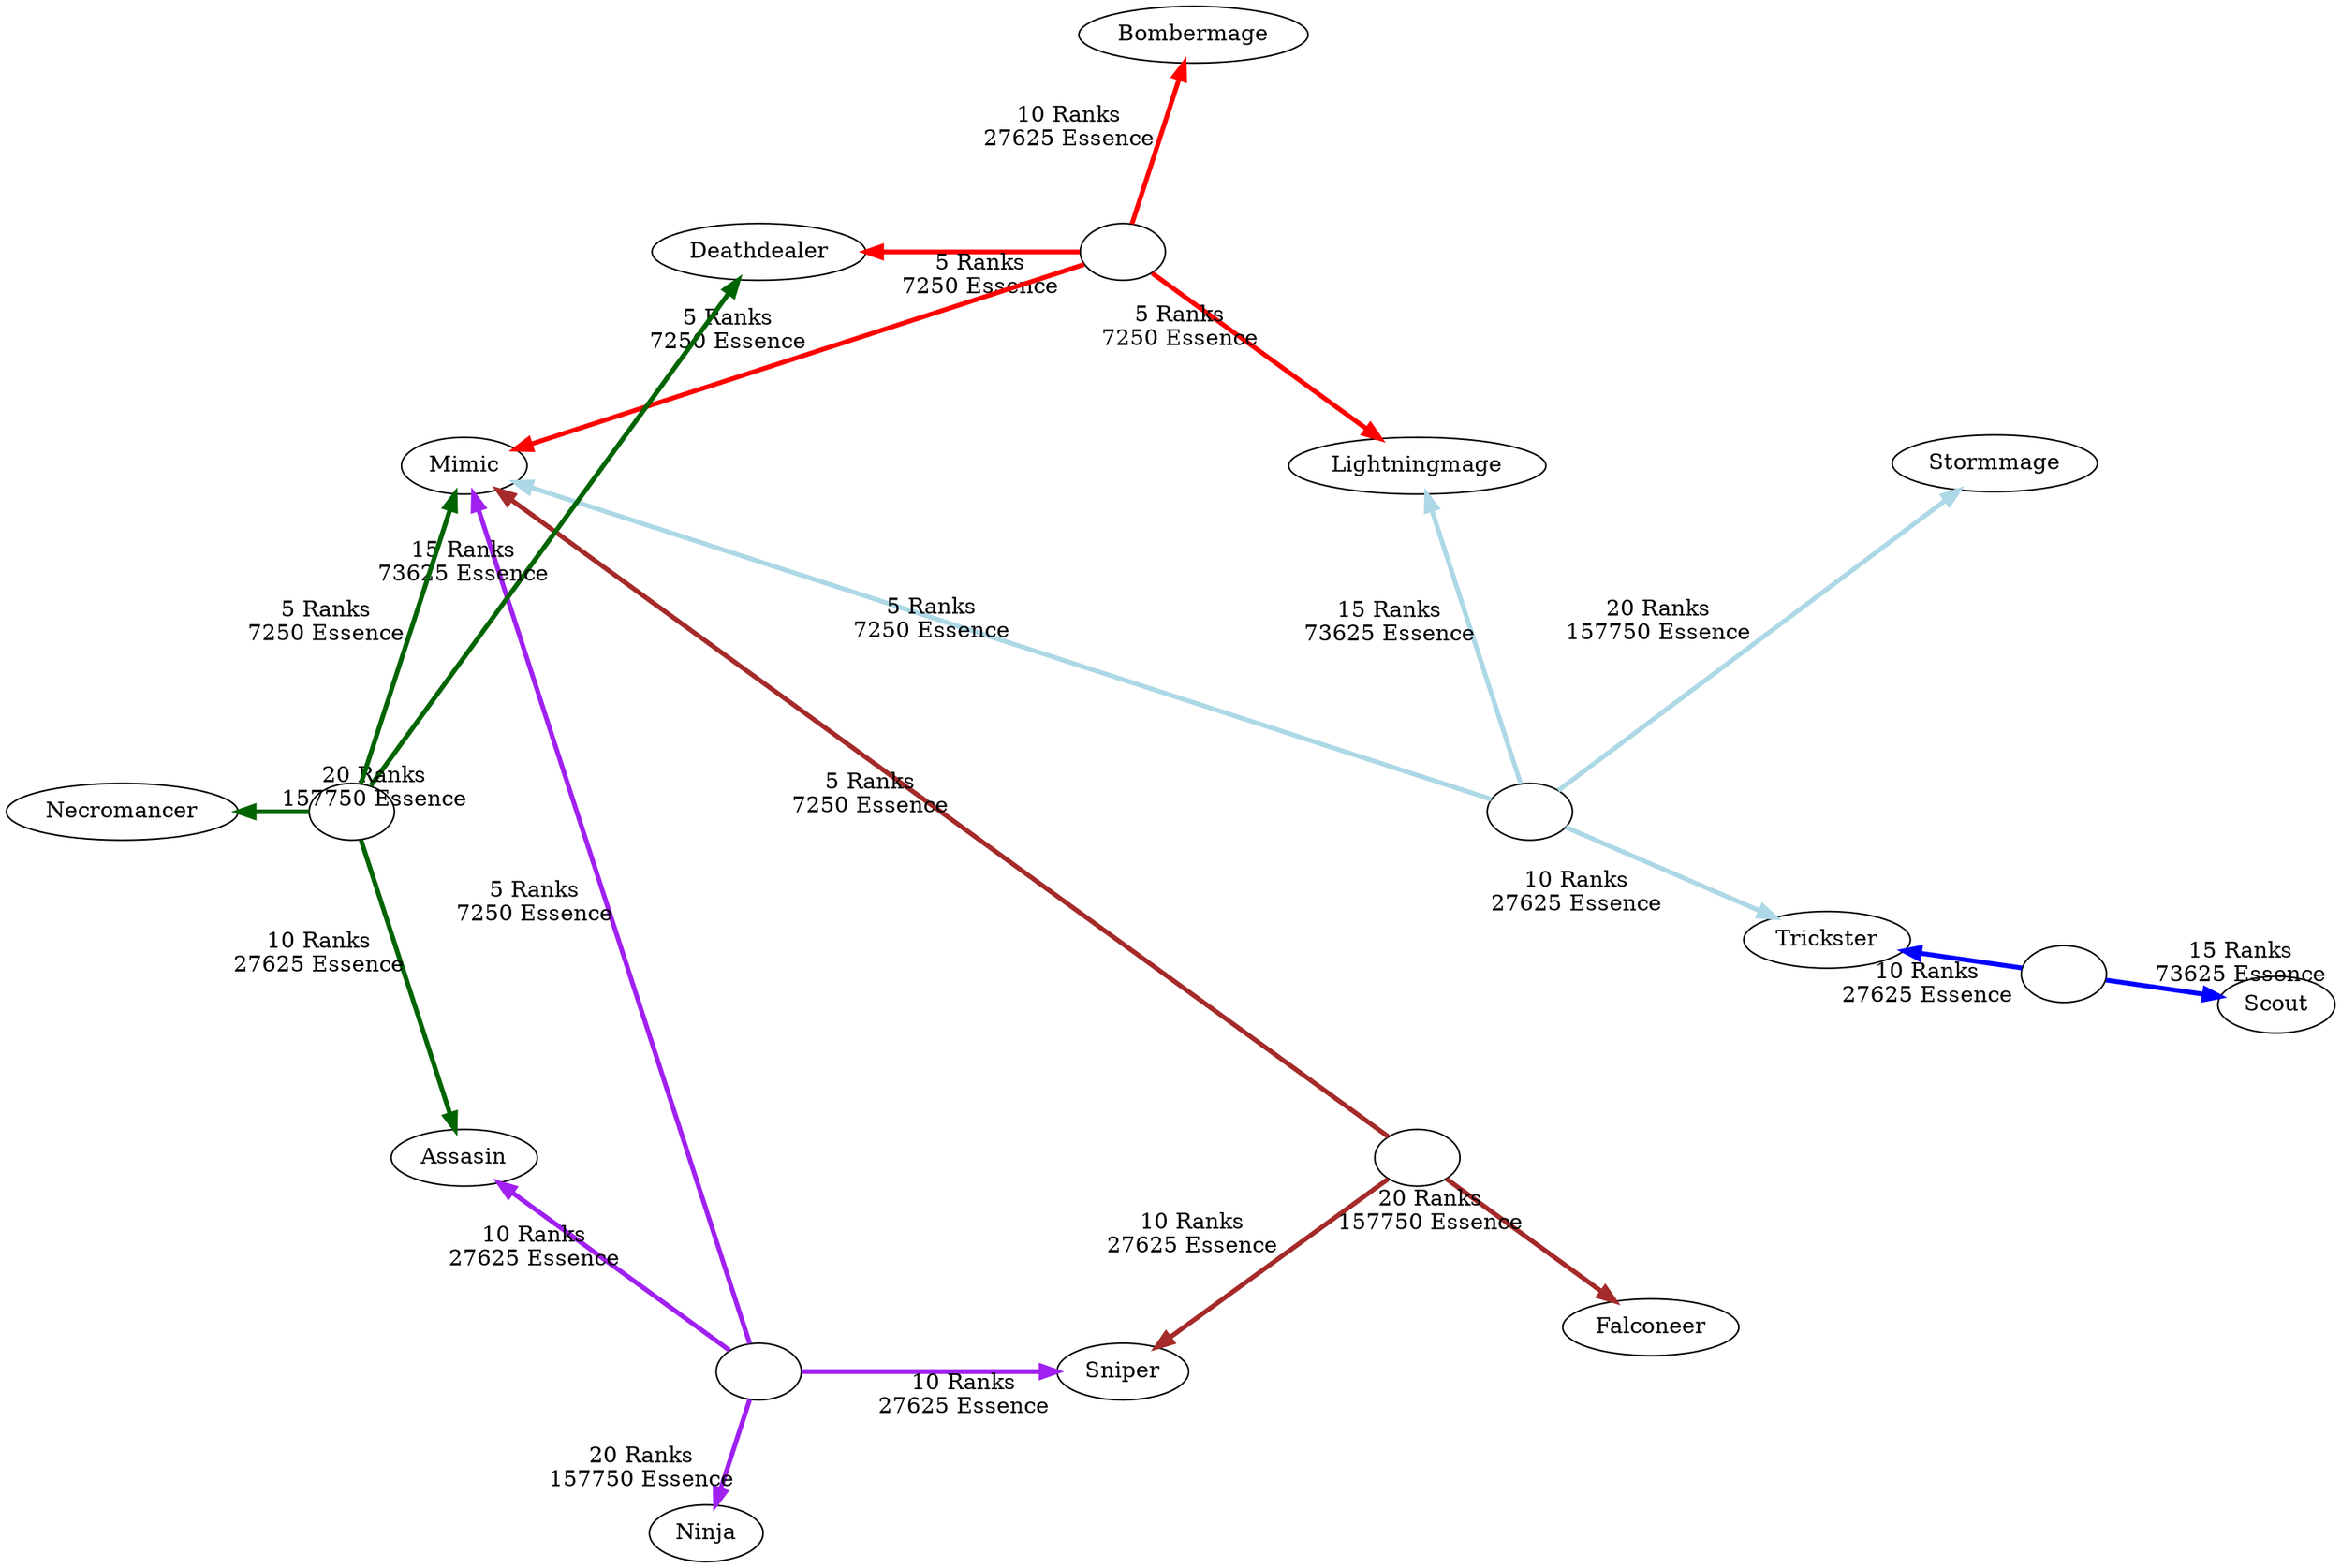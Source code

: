 digraph {
        layout=circo;
        ranksep=10;


        subgraph archer {
                label="Archer";
                Archer[image="archer.png",label="",fixedsize=false];
                Archer -> Sniper[label="10 Ranks\n27625 Essence",color=brown,penwidth=3.0];
                Archer -> Falconeer[label="20 Ranks\n157750 Essence",color=brown,penwidth=3.0];
        }
        subgraph rogue {
                label="Rogue";
                Rogue[image="rogue.png",label="",fixedsize=false];
                Rogue  -> Assasin[label="10 Ranks\n27625 Essence",color=purple,penwidth=3.0];
                Rogue  -> Ninja[label="20 Ranks\n157750 Essence",color=purple,penwidth=3.0];
                Rogue  -> Sniper[label="10 Ranks\n27625 Essence",color=purple,penwidth=3.0];
        }
        subgraph firemage {
                label="Firemage";
                Firemage[image="firemage.png",label="",fixedsize=false];
                Firemage  -> Bombermage[label="10 Ranks\n27625 Essence",color=red,penwidth=3.0];
                Firemage  -> Lightningmage[label="5 Ranks\n7250 Essence",color=red,penwidth=3.0];
        }
        subgraph frostmage {
                label="Frostmage";
                Frostmage[image="frostmage.png",label="",fixedsize=false];
                Frostmage  -> Trickster[label="10 Ranks\n27625 Essence",color=lightblue,penwidth=3.0];
                Frostmage  -> Stormmage[label="20 Ranks\n157750 Essence",color=lightblue,penwidth=3.0];
                Frostmage  -> Lightningmage[label="15 Ranks\n73625 Essence",color=lightblue,penwidth=3.0];
        }
        subgraph alchemist {
                label="Alchemist";
                Alchemist[image="alchemist.png",label="",fixedsize=false];
                Alchemist  -> Deathdealer[label="15 Ranks\n73625 Essence",color=darkgreen,penwidth=3.0];
                Alchemist  -> Necromancer[label="20 Ranks\n157750 Essence",color=darkgreen,penwidth=3.0];
                Alchemist  -> Assasin[label="10 Ranks\n27625 Essence",color=darkgreen,penwidth=3.0];
                Firemage  -> Deathdealer[label="5 Ranks\n7250 Essence",color=red,penwidth=3.0];
        }
        subgraph bard {
                label="Bard";
                Bard[image="bard.png",label="",fixedsize=false];
                Bard  -> Trickster[label="10 Ranks\n27625 Essence",color=blue,penwidth=3.0];
                Bard  -> Scout[label="15 Ranks\n73625 Essence",color=blue,penwidth=3.0];
                Archer -> Mimic[label="5 Ranks\n7250 Essence",color=brown,penwidth=3.0];
                Rogue  -> Mimic[label="5 Ranks\n7250 Essence",color=purple,penwidth=3.0];
                Firemage  -> Mimic[label="5 Ranks\n7250 Essence",color=red,penwidth=3.0];
                Frostmage  -> Mimic[label="5 Ranks\n7250 Essence",color=lightblue,penwidth=3.0];
                Alchemist  -> Mimic[label="5 Ranks\n7250 Essence",color=darkgreen,penwidth=3.0];
        }
}
